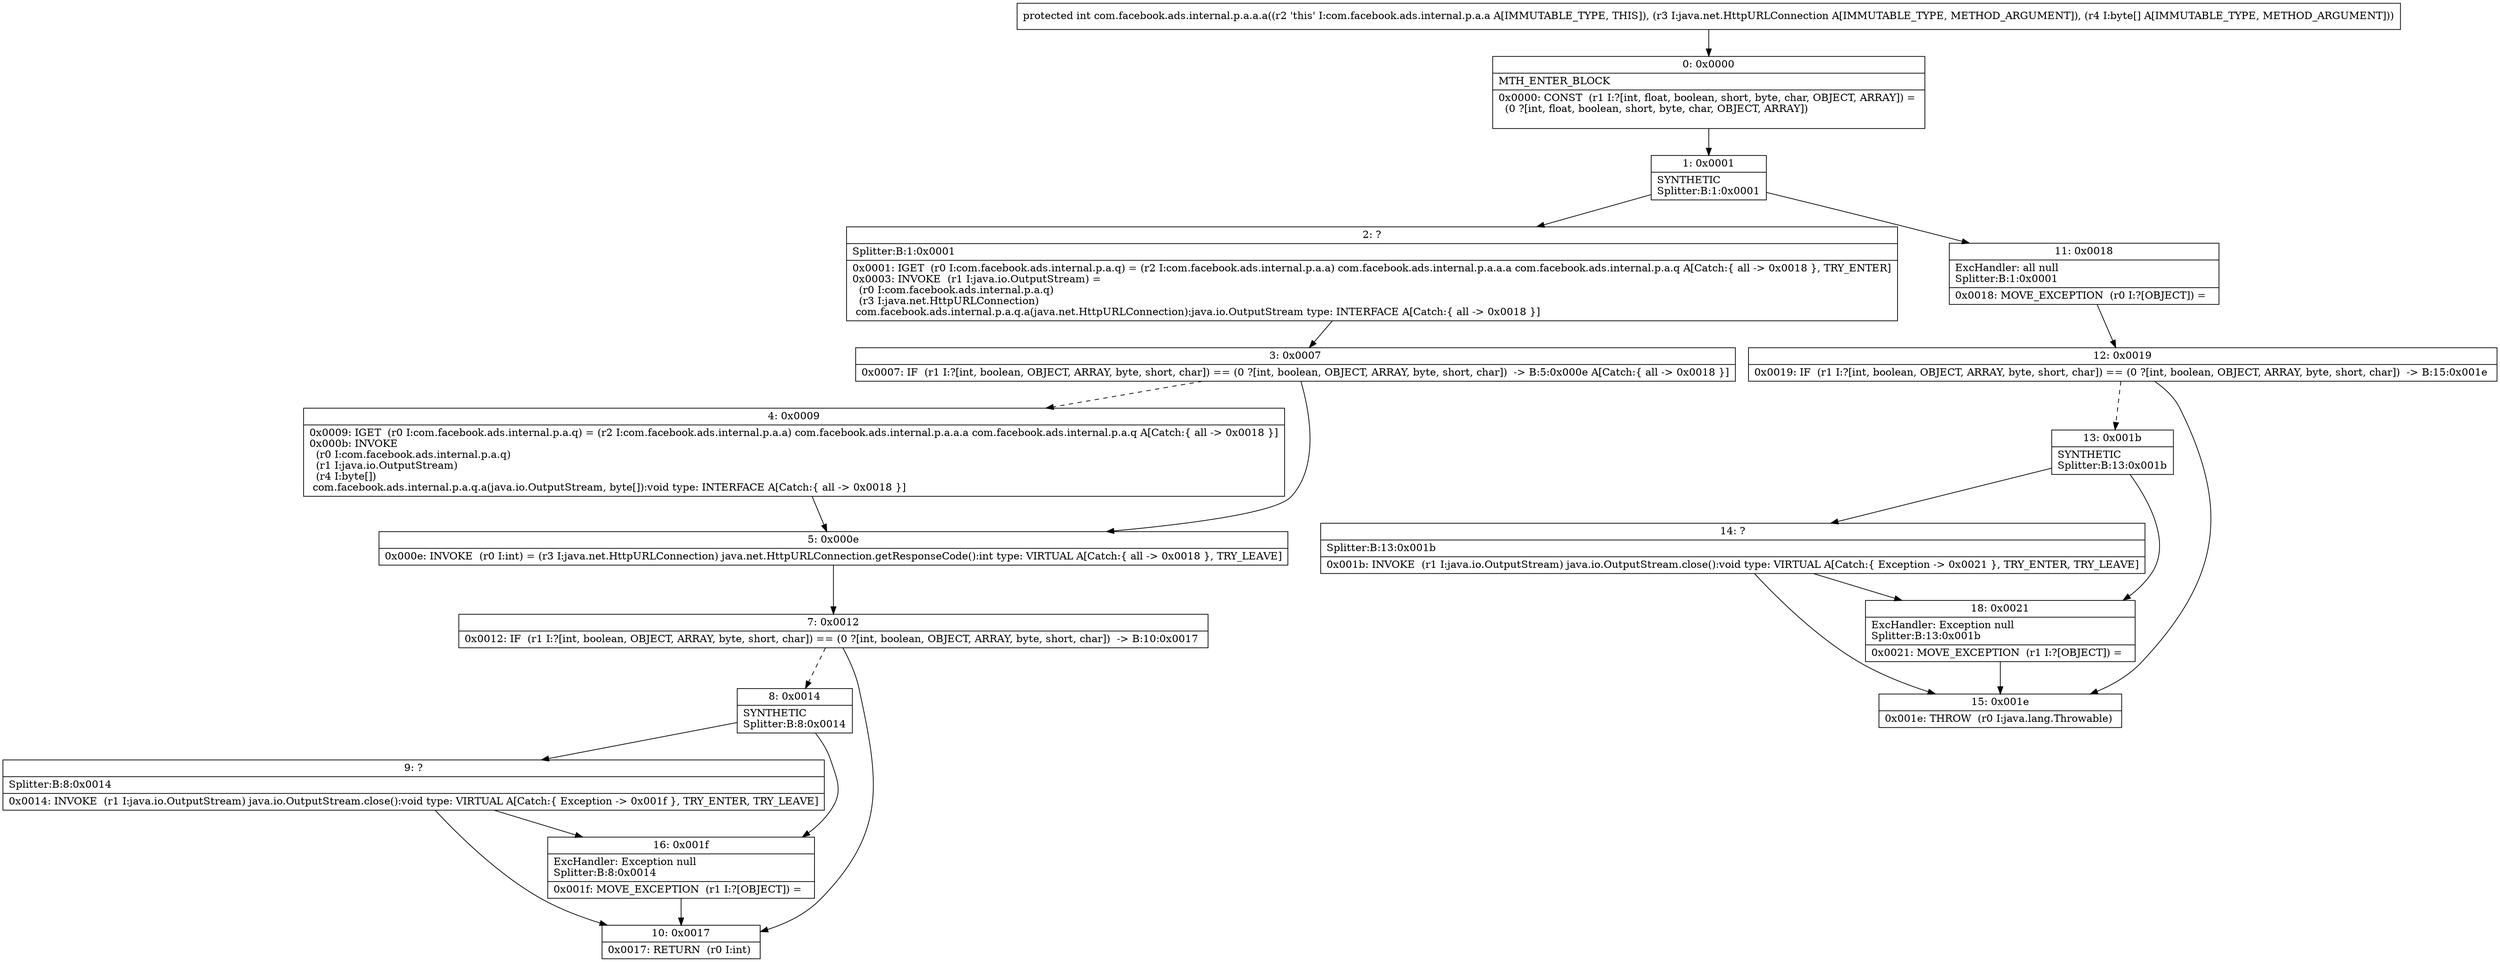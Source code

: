 digraph "CFG forcom.facebook.ads.internal.p.a.a.a(Ljava\/net\/HttpURLConnection;[B)I" {
Node_0 [shape=record,label="{0\:\ 0x0000|MTH_ENTER_BLOCK\l|0x0000: CONST  (r1 I:?[int, float, boolean, short, byte, char, OBJECT, ARRAY]) = \l  (0 ?[int, float, boolean, short, byte, char, OBJECT, ARRAY])\l \l}"];
Node_1 [shape=record,label="{1\:\ 0x0001|SYNTHETIC\lSplitter:B:1:0x0001\l}"];
Node_2 [shape=record,label="{2\:\ ?|Splitter:B:1:0x0001\l|0x0001: IGET  (r0 I:com.facebook.ads.internal.p.a.q) = (r2 I:com.facebook.ads.internal.p.a.a) com.facebook.ads.internal.p.a.a.a com.facebook.ads.internal.p.a.q A[Catch:\{ all \-\> 0x0018 \}, TRY_ENTER]\l0x0003: INVOKE  (r1 I:java.io.OutputStream) = \l  (r0 I:com.facebook.ads.internal.p.a.q)\l  (r3 I:java.net.HttpURLConnection)\l com.facebook.ads.internal.p.a.q.a(java.net.HttpURLConnection):java.io.OutputStream type: INTERFACE A[Catch:\{ all \-\> 0x0018 \}]\l}"];
Node_3 [shape=record,label="{3\:\ 0x0007|0x0007: IF  (r1 I:?[int, boolean, OBJECT, ARRAY, byte, short, char]) == (0 ?[int, boolean, OBJECT, ARRAY, byte, short, char])  \-\> B:5:0x000e A[Catch:\{ all \-\> 0x0018 \}]\l}"];
Node_4 [shape=record,label="{4\:\ 0x0009|0x0009: IGET  (r0 I:com.facebook.ads.internal.p.a.q) = (r2 I:com.facebook.ads.internal.p.a.a) com.facebook.ads.internal.p.a.a.a com.facebook.ads.internal.p.a.q A[Catch:\{ all \-\> 0x0018 \}]\l0x000b: INVOKE  \l  (r0 I:com.facebook.ads.internal.p.a.q)\l  (r1 I:java.io.OutputStream)\l  (r4 I:byte[])\l com.facebook.ads.internal.p.a.q.a(java.io.OutputStream, byte[]):void type: INTERFACE A[Catch:\{ all \-\> 0x0018 \}]\l}"];
Node_5 [shape=record,label="{5\:\ 0x000e|0x000e: INVOKE  (r0 I:int) = (r3 I:java.net.HttpURLConnection) java.net.HttpURLConnection.getResponseCode():int type: VIRTUAL A[Catch:\{ all \-\> 0x0018 \}, TRY_LEAVE]\l}"];
Node_7 [shape=record,label="{7\:\ 0x0012|0x0012: IF  (r1 I:?[int, boolean, OBJECT, ARRAY, byte, short, char]) == (0 ?[int, boolean, OBJECT, ARRAY, byte, short, char])  \-\> B:10:0x0017 \l}"];
Node_8 [shape=record,label="{8\:\ 0x0014|SYNTHETIC\lSplitter:B:8:0x0014\l}"];
Node_9 [shape=record,label="{9\:\ ?|Splitter:B:8:0x0014\l|0x0014: INVOKE  (r1 I:java.io.OutputStream) java.io.OutputStream.close():void type: VIRTUAL A[Catch:\{ Exception \-\> 0x001f \}, TRY_ENTER, TRY_LEAVE]\l}"];
Node_10 [shape=record,label="{10\:\ 0x0017|0x0017: RETURN  (r0 I:int) \l}"];
Node_11 [shape=record,label="{11\:\ 0x0018|ExcHandler: all null\lSplitter:B:1:0x0001\l|0x0018: MOVE_EXCEPTION  (r0 I:?[OBJECT]) =  \l}"];
Node_12 [shape=record,label="{12\:\ 0x0019|0x0019: IF  (r1 I:?[int, boolean, OBJECT, ARRAY, byte, short, char]) == (0 ?[int, boolean, OBJECT, ARRAY, byte, short, char])  \-\> B:15:0x001e \l}"];
Node_13 [shape=record,label="{13\:\ 0x001b|SYNTHETIC\lSplitter:B:13:0x001b\l}"];
Node_14 [shape=record,label="{14\:\ ?|Splitter:B:13:0x001b\l|0x001b: INVOKE  (r1 I:java.io.OutputStream) java.io.OutputStream.close():void type: VIRTUAL A[Catch:\{ Exception \-\> 0x0021 \}, TRY_ENTER, TRY_LEAVE]\l}"];
Node_15 [shape=record,label="{15\:\ 0x001e|0x001e: THROW  (r0 I:java.lang.Throwable) \l}"];
Node_16 [shape=record,label="{16\:\ 0x001f|ExcHandler: Exception null\lSplitter:B:8:0x0014\l|0x001f: MOVE_EXCEPTION  (r1 I:?[OBJECT]) =  \l}"];
Node_18 [shape=record,label="{18\:\ 0x0021|ExcHandler: Exception null\lSplitter:B:13:0x001b\l|0x0021: MOVE_EXCEPTION  (r1 I:?[OBJECT]) =  \l}"];
MethodNode[shape=record,label="{protected int com.facebook.ads.internal.p.a.a.a((r2 'this' I:com.facebook.ads.internal.p.a.a A[IMMUTABLE_TYPE, THIS]), (r3 I:java.net.HttpURLConnection A[IMMUTABLE_TYPE, METHOD_ARGUMENT]), (r4 I:byte[] A[IMMUTABLE_TYPE, METHOD_ARGUMENT])) }"];
MethodNode -> Node_0;
Node_0 -> Node_1;
Node_1 -> Node_2;
Node_1 -> Node_11;
Node_2 -> Node_3;
Node_3 -> Node_4[style=dashed];
Node_3 -> Node_5;
Node_4 -> Node_5;
Node_5 -> Node_7;
Node_7 -> Node_8[style=dashed];
Node_7 -> Node_10;
Node_8 -> Node_9;
Node_8 -> Node_16;
Node_9 -> Node_10;
Node_9 -> Node_16;
Node_11 -> Node_12;
Node_12 -> Node_13[style=dashed];
Node_12 -> Node_15;
Node_13 -> Node_14;
Node_13 -> Node_18;
Node_14 -> Node_15;
Node_14 -> Node_18;
Node_16 -> Node_10;
Node_18 -> Node_15;
}

